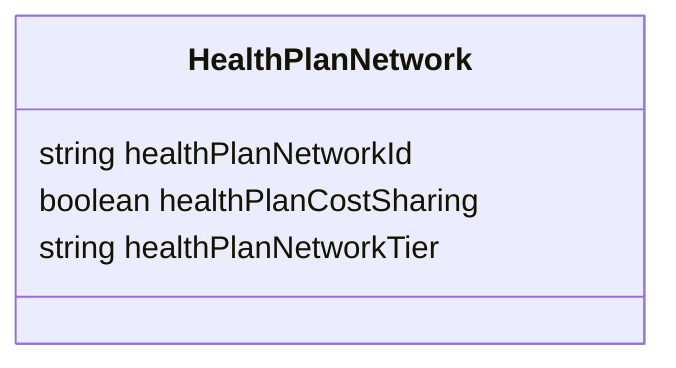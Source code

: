 classDiagram


class HealthPlanNetwork {

  string healthPlanNetworkId
  boolean healthPlanCostSharing
  string healthPlanNetworkTier

 }